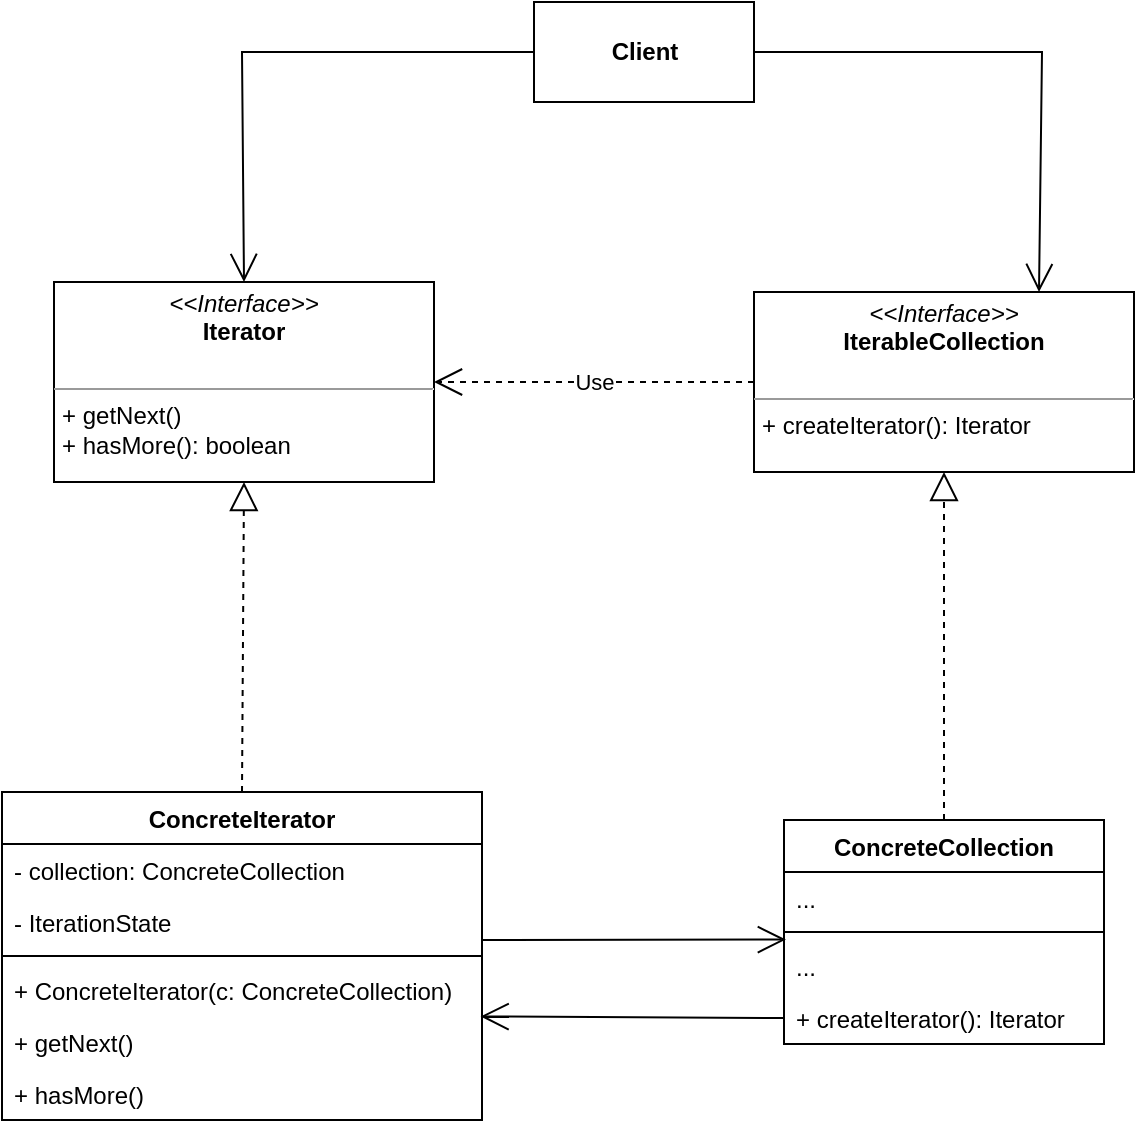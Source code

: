 <mxfile version="20.5.1" type="github">
  <diagram id="HDtOPUA2SZfF-6zebEl7" name="第 1 页">
    <mxGraphModel dx="1550" dy="859" grid="1" gridSize="10" guides="1" tooltips="1" connect="1" arrows="1" fold="1" page="1" pageScale="1" pageWidth="827" pageHeight="1169" math="0" shadow="0">
      <root>
        <mxCell id="0" />
        <mxCell id="1" parent="0" />
        <mxCell id="aBpYm3Mpa6hrIqgSIblB-1" value="&lt;p style=&quot;margin:0px;margin-top:4px;text-align:center;&quot;&gt;&lt;i&gt;&amp;lt;&amp;lt;Interface&amp;gt;&amp;gt;&lt;/i&gt;&lt;br&gt;&lt;b&gt;IterableCollection&lt;/b&gt;&lt;/p&gt;&lt;br&gt;&lt;hr size=&quot;1&quot;&gt;&lt;p style=&quot;margin:0px;margin-left:4px;&quot;&gt;+ createIterator(): Iterator&lt;/p&gt;" style="verticalAlign=top;align=left;overflow=fill;fontSize=12;fontFamily=Helvetica;html=1;" vertex="1" parent="1">
          <mxGeometry x="496" y="325" width="190" height="90" as="geometry" />
        </mxCell>
        <mxCell id="aBpYm3Mpa6hrIqgSIblB-2" value="&lt;p style=&quot;margin:0px;margin-top:4px;text-align:center;&quot;&gt;&lt;i&gt;&amp;lt;&amp;lt;Interface&amp;gt;&amp;gt;&lt;/i&gt;&lt;br&gt;&lt;b&gt;Iterator&lt;/b&gt;&lt;/p&gt;&lt;br&gt;&lt;hr size=&quot;1&quot;&gt;&lt;p style=&quot;margin:0px;margin-left:4px;&quot;&gt;+ getNext()&lt;/p&gt;&lt;p style=&quot;margin:0px;margin-left:4px;&quot;&gt;+ hasMore(): boolean&lt;br&gt;&lt;/p&gt;" style="verticalAlign=top;align=left;overflow=fill;fontSize=12;fontFamily=Helvetica;html=1;" vertex="1" parent="1">
          <mxGeometry x="146" y="320" width="190" height="100" as="geometry" />
        </mxCell>
        <mxCell id="aBpYm3Mpa6hrIqgSIblB-3" value="Use" style="endArrow=open;endSize=12;dashed=1;html=1;rounded=0;exitX=0;exitY=0.5;exitDx=0;exitDy=0;entryX=1;entryY=0.5;entryDx=0;entryDy=0;" edge="1" parent="1" source="aBpYm3Mpa6hrIqgSIblB-1" target="aBpYm3Mpa6hrIqgSIblB-2">
          <mxGeometry width="160" relative="1" as="geometry">
            <mxPoint x="186" y="465" as="sourcePoint" />
            <mxPoint x="346" y="465" as="targetPoint" />
          </mxGeometry>
        </mxCell>
        <mxCell id="aBpYm3Mpa6hrIqgSIblB-8" value="ConcreteIterator" style="swimlane;fontStyle=1;align=center;verticalAlign=top;childLayout=stackLayout;horizontal=1;startSize=26;horizontalStack=0;resizeParent=1;resizeParentMax=0;resizeLast=0;collapsible=1;marginBottom=0;" vertex="1" parent="1">
          <mxGeometry x="120" y="575" width="240" height="164" as="geometry" />
        </mxCell>
        <mxCell id="aBpYm3Mpa6hrIqgSIblB-9" value="- collection: ConcreteCollection" style="text;strokeColor=none;fillColor=none;align=left;verticalAlign=top;spacingLeft=4;spacingRight=4;overflow=hidden;rotatable=0;points=[[0,0.5],[1,0.5]];portConstraint=eastwest;" vertex="1" parent="aBpYm3Mpa6hrIqgSIblB-8">
          <mxGeometry y="26" width="240" height="26" as="geometry" />
        </mxCell>
        <mxCell id="aBpYm3Mpa6hrIqgSIblB-17" value="- IterationState" style="text;strokeColor=none;fillColor=none;align=left;verticalAlign=top;spacingLeft=4;spacingRight=4;overflow=hidden;rotatable=0;points=[[0,0.5],[1,0.5]];portConstraint=eastwest;" vertex="1" parent="aBpYm3Mpa6hrIqgSIblB-8">
          <mxGeometry y="52" width="240" height="26" as="geometry" />
        </mxCell>
        <mxCell id="aBpYm3Mpa6hrIqgSIblB-10" value="" style="line;strokeWidth=1;fillColor=none;align=left;verticalAlign=middle;spacingTop=-1;spacingLeft=3;spacingRight=3;rotatable=0;labelPosition=right;points=[];portConstraint=eastwest;strokeColor=inherit;" vertex="1" parent="aBpYm3Mpa6hrIqgSIblB-8">
          <mxGeometry y="78" width="240" height="8" as="geometry" />
        </mxCell>
        <mxCell id="aBpYm3Mpa6hrIqgSIblB-11" value="+ ConcreteIterator(c: ConcreteCollection)" style="text;strokeColor=none;fillColor=none;align=left;verticalAlign=top;spacingLeft=4;spacingRight=4;overflow=hidden;rotatable=0;points=[[0,0.5],[1,0.5]];portConstraint=eastwest;" vertex="1" parent="aBpYm3Mpa6hrIqgSIblB-8">
          <mxGeometry y="86" width="240" height="26" as="geometry" />
        </mxCell>
        <mxCell id="aBpYm3Mpa6hrIqgSIblB-18" value="+ getNext()" style="text;strokeColor=none;fillColor=none;align=left;verticalAlign=top;spacingLeft=4;spacingRight=4;overflow=hidden;rotatable=0;points=[[0,0.5],[1,0.5]];portConstraint=eastwest;" vertex="1" parent="aBpYm3Mpa6hrIqgSIblB-8">
          <mxGeometry y="112" width="240" height="26" as="geometry" />
        </mxCell>
        <mxCell id="aBpYm3Mpa6hrIqgSIblB-19" value="+ hasMore()" style="text;strokeColor=none;fillColor=none;align=left;verticalAlign=top;spacingLeft=4;spacingRight=4;overflow=hidden;rotatable=0;points=[[0,0.5],[1,0.5]];portConstraint=eastwest;" vertex="1" parent="aBpYm3Mpa6hrIqgSIblB-8">
          <mxGeometry y="138" width="240" height="26" as="geometry" />
        </mxCell>
        <mxCell id="aBpYm3Mpa6hrIqgSIblB-12" value="ConcreteCollection" style="swimlane;fontStyle=1;align=center;verticalAlign=top;childLayout=stackLayout;horizontal=1;startSize=26;horizontalStack=0;resizeParent=1;resizeParentMax=0;resizeLast=0;collapsible=1;marginBottom=0;" vertex="1" parent="1">
          <mxGeometry x="511" y="589" width="160" height="112" as="geometry" />
        </mxCell>
        <mxCell id="aBpYm3Mpa6hrIqgSIblB-13" value="..." style="text;strokeColor=none;fillColor=none;align=left;verticalAlign=top;spacingLeft=4;spacingRight=4;overflow=hidden;rotatable=0;points=[[0,0.5],[1,0.5]];portConstraint=eastwest;" vertex="1" parent="aBpYm3Mpa6hrIqgSIblB-12">
          <mxGeometry y="26" width="160" height="26" as="geometry" />
        </mxCell>
        <mxCell id="aBpYm3Mpa6hrIqgSIblB-14" value="" style="line;strokeWidth=1;fillColor=none;align=left;verticalAlign=middle;spacingTop=-1;spacingLeft=3;spacingRight=3;rotatable=0;labelPosition=right;points=[];portConstraint=eastwest;strokeColor=inherit;" vertex="1" parent="aBpYm3Mpa6hrIqgSIblB-12">
          <mxGeometry y="52" width="160" height="8" as="geometry" />
        </mxCell>
        <mxCell id="aBpYm3Mpa6hrIqgSIblB-16" value="..." style="text;strokeColor=none;fillColor=none;align=left;verticalAlign=top;spacingLeft=4;spacingRight=4;overflow=hidden;rotatable=0;points=[[0,0.5],[1,0.5]];portConstraint=eastwest;" vertex="1" parent="aBpYm3Mpa6hrIqgSIblB-12">
          <mxGeometry y="60" width="160" height="26" as="geometry" />
        </mxCell>
        <mxCell id="aBpYm3Mpa6hrIqgSIblB-15" value="+ createIterator(): Iterator" style="text;strokeColor=none;fillColor=none;align=left;verticalAlign=top;spacingLeft=4;spacingRight=4;overflow=hidden;rotatable=0;points=[[0,0.5],[1,0.5]];portConstraint=eastwest;" vertex="1" parent="aBpYm3Mpa6hrIqgSIblB-12">
          <mxGeometry y="86" width="160" height="26" as="geometry" />
        </mxCell>
        <mxCell id="aBpYm3Mpa6hrIqgSIblB-20" value="" style="endArrow=block;dashed=1;endFill=0;endSize=12;html=1;rounded=0;exitX=0.5;exitY=0;exitDx=0;exitDy=0;entryX=0.5;entryY=1;entryDx=0;entryDy=0;" edge="1" parent="1" source="aBpYm3Mpa6hrIqgSIblB-8" target="aBpYm3Mpa6hrIqgSIblB-2">
          <mxGeometry width="160" relative="1" as="geometry">
            <mxPoint x="296" y="505" as="sourcePoint" />
            <mxPoint x="456" y="505" as="targetPoint" />
          </mxGeometry>
        </mxCell>
        <mxCell id="aBpYm3Mpa6hrIqgSIblB-21" value="" style="endArrow=block;dashed=1;endFill=0;endSize=12;html=1;rounded=0;exitX=0.5;exitY=0;exitDx=0;exitDy=0;entryX=0.5;entryY=1;entryDx=0;entryDy=0;" edge="1" parent="1" source="aBpYm3Mpa6hrIqgSIblB-12" target="aBpYm3Mpa6hrIqgSIblB-1">
          <mxGeometry width="160" relative="1" as="geometry">
            <mxPoint x="576" y="495" as="sourcePoint" />
            <mxPoint x="736" y="495" as="targetPoint" />
          </mxGeometry>
        </mxCell>
        <mxCell id="aBpYm3Mpa6hrIqgSIblB-22" value="" style="endArrow=open;endFill=1;endSize=12;html=1;rounded=0;entryX=-0.019;entryY=-0.008;entryDx=0;entryDy=0;entryPerimeter=0;" edge="1" parent="1">
          <mxGeometry width="160" relative="1" as="geometry">
            <mxPoint x="360" y="649" as="sourcePoint" />
            <mxPoint x="511.96" y="648.792" as="targetPoint" />
          </mxGeometry>
        </mxCell>
        <mxCell id="aBpYm3Mpa6hrIqgSIblB-23" value="" style="endArrow=open;endFill=1;endSize=12;html=1;rounded=0;entryX=0.997;entryY=0.008;entryDx=0;entryDy=0;entryPerimeter=0;exitX=0;exitY=0.5;exitDx=0;exitDy=0;" edge="1" parent="1" source="aBpYm3Mpa6hrIqgSIblB-15" target="aBpYm3Mpa6hrIqgSIblB-18">
          <mxGeometry width="160" relative="1" as="geometry">
            <mxPoint x="506" y="685" as="sourcePoint" />
            <mxPoint x="511.96" y="705.002" as="targetPoint" />
          </mxGeometry>
        </mxCell>
        <mxCell id="aBpYm3Mpa6hrIqgSIblB-24" value="Client" style="html=1;fontStyle=1" vertex="1" parent="1">
          <mxGeometry x="386" y="180" width="110" height="50" as="geometry" />
        </mxCell>
        <mxCell id="aBpYm3Mpa6hrIqgSIblB-25" value="" style="endArrow=open;endFill=1;endSize=12;html=1;rounded=0;exitX=0;exitY=0.5;exitDx=0;exitDy=0;entryX=0.5;entryY=0;entryDx=0;entryDy=0;" edge="1" parent="1" source="aBpYm3Mpa6hrIqgSIblB-24" target="aBpYm3Mpa6hrIqgSIblB-2">
          <mxGeometry width="160" relative="1" as="geometry">
            <mxPoint x="290" y="260" as="sourcePoint" />
            <mxPoint x="450" y="260" as="targetPoint" />
            <Array as="points">
              <mxPoint x="240" y="205" />
            </Array>
          </mxGeometry>
        </mxCell>
        <mxCell id="aBpYm3Mpa6hrIqgSIblB-26" value="" style="endArrow=open;endFill=1;endSize=12;html=1;rounded=0;exitX=1;exitY=0.5;exitDx=0;exitDy=0;entryX=0.75;entryY=0;entryDx=0;entryDy=0;" edge="1" parent="1" source="aBpYm3Mpa6hrIqgSIblB-24" target="aBpYm3Mpa6hrIqgSIblB-1">
          <mxGeometry width="160" relative="1" as="geometry">
            <mxPoint x="520" y="250" as="sourcePoint" />
            <mxPoint x="680" y="250" as="targetPoint" />
            <Array as="points">
              <mxPoint x="640" y="205" />
            </Array>
          </mxGeometry>
        </mxCell>
      </root>
    </mxGraphModel>
  </diagram>
</mxfile>

